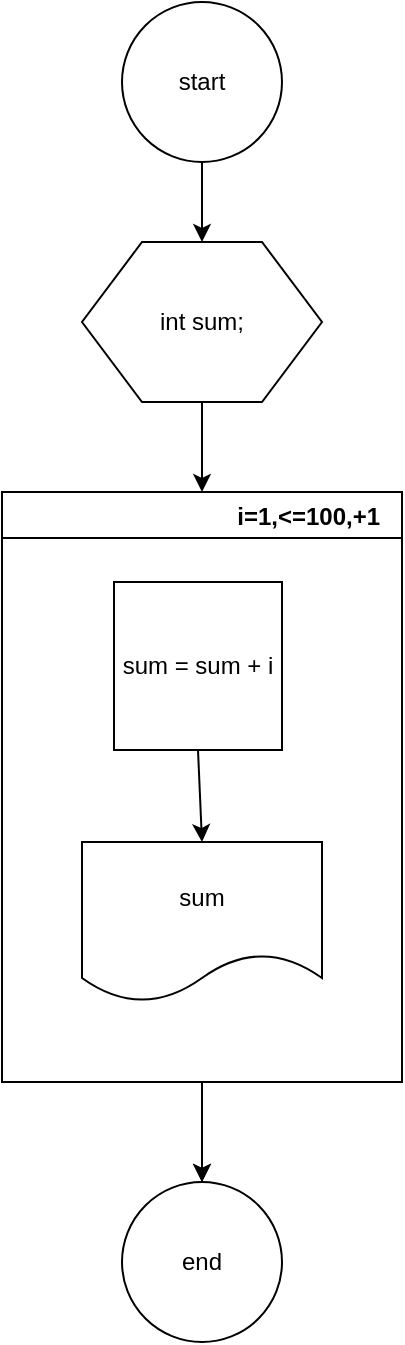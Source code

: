 <mxfile version="10.5.9" type="device"><diagram id="ZRFo5_TXUWNHGcKu0DUy" name="Page-1"><mxGraphModel dx="1074" dy="567" grid="1" gridSize="10" guides="1" tooltips="1" connect="1" arrows="1" fold="1" page="1" pageScale="1" pageWidth="827" pageHeight="1169" math="0" shadow="0"><root><mxCell id="0"/><mxCell id="1" parent="0"/><mxCell id="sKBhJIwap3Uw8fz9dXSN-2" value="start" style="ellipse;whiteSpace=wrap;html=1;aspect=fixed;" vertex="1" parent="1"><mxGeometry x="120" y="40" width="80" height="80" as="geometry"/></mxCell><mxCell id="sKBhJIwap3Uw8fz9dXSN-16" value="" style="edgeStyle=orthogonalEdgeStyle;rounded=0;orthogonalLoop=1;jettySize=auto;html=1;" edge="1" parent="1" source="sKBhJIwap3Uw8fz9dXSN-5" target="sKBhJIwap3Uw8fz9dXSN-13"><mxGeometry relative="1" as="geometry"/></mxCell><mxCell id="sKBhJIwap3Uw8fz9dXSN-5" value="                                i=1,&lt;=100,+1" style="swimlane;startSize=23;" vertex="1" parent="1"><mxGeometry x="60" y="285" width="200" height="295" as="geometry"/></mxCell><mxCell id="sKBhJIwap3Uw8fz9dXSN-8" value="sum = sum + i" style="whiteSpace=wrap;html=1;aspect=fixed;" vertex="1" parent="sKBhJIwap3Uw8fz9dXSN-5"><mxGeometry x="56" y="45" width="84" height="84" as="geometry"/></mxCell><mxCell id="sKBhJIwap3Uw8fz9dXSN-12" value="" style="endArrow=classic;html=1;exitX=0.5;exitY=1;exitDx=0;exitDy=0;entryX=0.5;entryY=0;entryDx=0;entryDy=0;" edge="1" parent="sKBhJIwap3Uw8fz9dXSN-5" source="sKBhJIwap3Uw8fz9dXSN-8" target="sKBhJIwap3Uw8fz9dXSN-15"><mxGeometry width="50" height="50" relative="1" as="geometry"><mxPoint x="130" y="195" as="sourcePoint"/><mxPoint x="97.5" y="175" as="targetPoint"/></mxGeometry></mxCell><mxCell id="sKBhJIwap3Uw8fz9dXSN-15" value="&lt;span&gt;sum&lt;/span&gt;" style="shape=document;whiteSpace=wrap;html=1;boundedLbl=1;" vertex="1" parent="sKBhJIwap3Uw8fz9dXSN-5"><mxGeometry x="40" y="175" width="120" height="80" as="geometry"/></mxCell><mxCell id="sKBhJIwap3Uw8fz9dXSN-6" value="int sum;" style="shape=hexagon;perimeter=hexagonPerimeter2;whiteSpace=wrap;html=1;" vertex="1" parent="1"><mxGeometry x="100" y="160" width="120" height="80" as="geometry"/></mxCell><mxCell id="sKBhJIwap3Uw8fz9dXSN-7" value="" style="endArrow=classic;html=1;entryX=0.5;entryY=0;entryDx=0;entryDy=0;" edge="1" parent="1" source="sKBhJIwap3Uw8fz9dXSN-2" target="sKBhJIwap3Uw8fz9dXSN-6"><mxGeometry width="50" height="50" relative="1" as="geometry"><mxPoint x="90" y="660" as="sourcePoint"/><mxPoint x="140" y="610" as="targetPoint"/></mxGeometry></mxCell><mxCell id="sKBhJIwap3Uw8fz9dXSN-11" value="" style="endArrow=classic;html=1;entryX=0.5;entryY=0;entryDx=0;entryDy=0;" edge="1" parent="1" source="sKBhJIwap3Uw8fz9dXSN-6" target="sKBhJIwap3Uw8fz9dXSN-5"><mxGeometry width="50" height="50" relative="1" as="geometry"><mxPoint x="60" y="750" as="sourcePoint"/><mxPoint x="110" y="700" as="targetPoint"/></mxGeometry></mxCell><mxCell id="sKBhJIwap3Uw8fz9dXSN-13" value="end" style="ellipse;whiteSpace=wrap;html=1;aspect=fixed;" vertex="1" parent="1"><mxGeometry x="120" y="630" width="80" height="80" as="geometry"/></mxCell><mxCell id="sKBhJIwap3Uw8fz9dXSN-14" value="" style="endArrow=classic;html=1;entryX=0.5;entryY=0;entryDx=0;entryDy=0;" edge="1" parent="1" target="sKBhJIwap3Uw8fz9dXSN-13"><mxGeometry width="50" height="50" relative="1" as="geometry"><mxPoint x="160" y="580" as="sourcePoint"/><mxPoint x="110" y="730" as="targetPoint"/></mxGeometry></mxCell></root></mxGraphModel></diagram></mxfile>